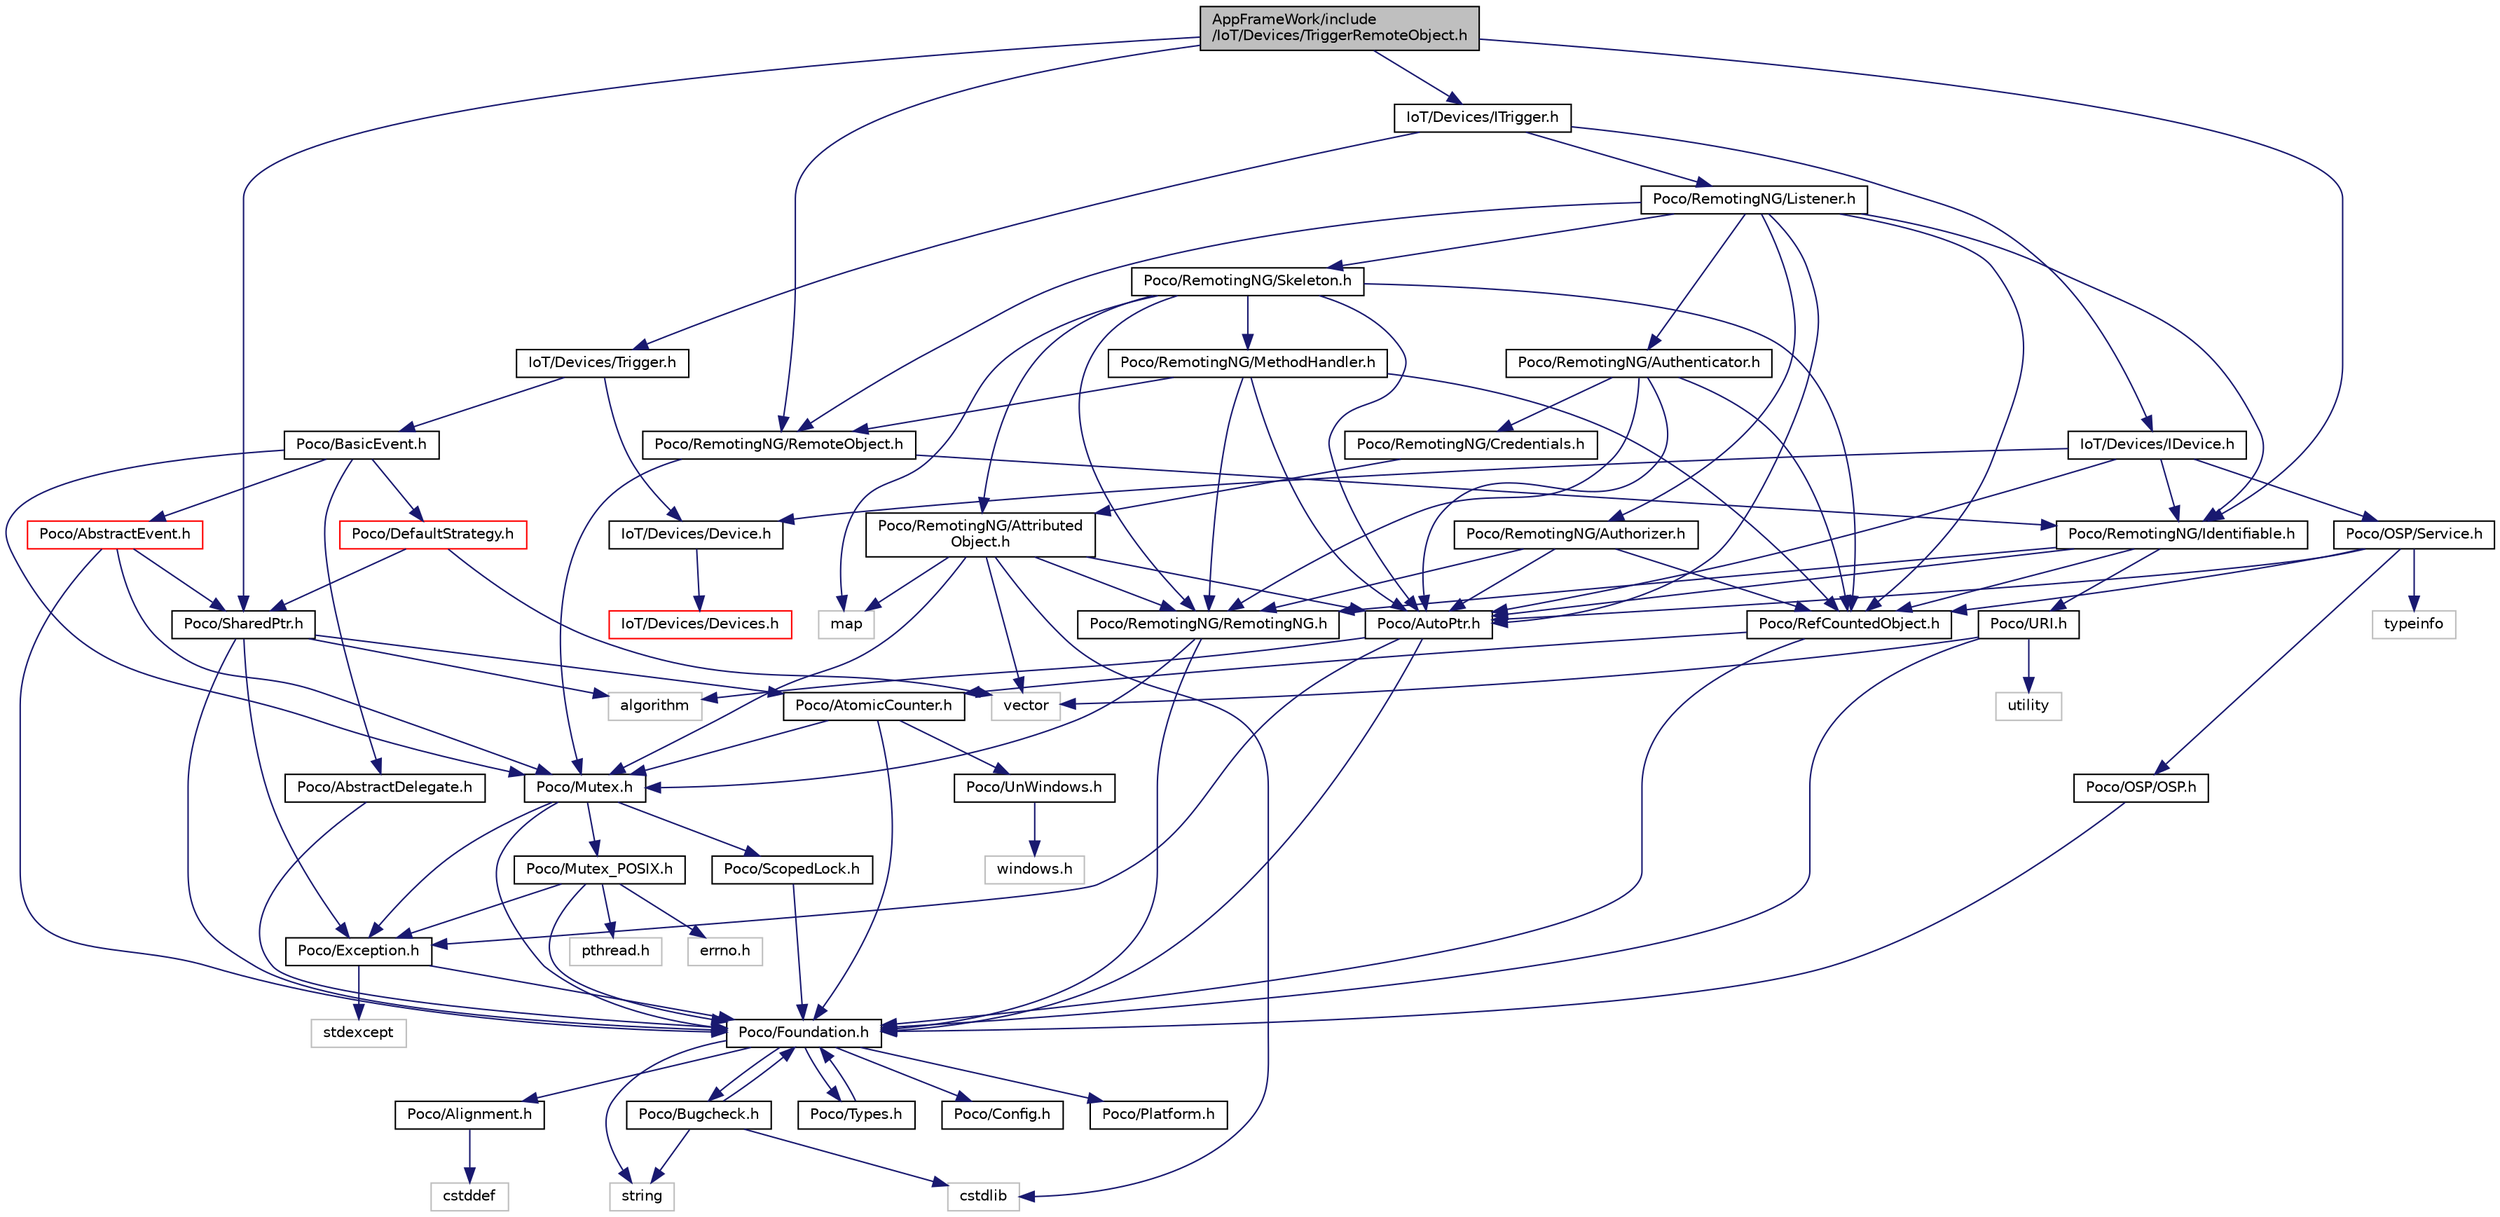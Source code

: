 digraph "AppFrameWork/include/IoT/Devices/TriggerRemoteObject.h"
{
 // LATEX_PDF_SIZE
  edge [fontname="Helvetica",fontsize="10",labelfontname="Helvetica",labelfontsize="10"];
  node [fontname="Helvetica",fontsize="10",shape=record];
  Node1 [label="AppFrameWork/include\l/IoT/Devices/TriggerRemoteObject.h",height=0.2,width=0.4,color="black", fillcolor="grey75", style="filled", fontcolor="black",tooltip=" "];
  Node1 -> Node2 [color="midnightblue",fontsize="10",style="solid"];
  Node2 [label="IoT/Devices/ITrigger.h",height=0.2,width=0.4,color="black", fillcolor="white", style="filled",URL="$ITrigger_8h.html",tooltip=" "];
  Node2 -> Node3 [color="midnightblue",fontsize="10",style="solid"];
  Node3 [label="IoT/Devices/IDevice.h",height=0.2,width=0.4,color="black", fillcolor="white", style="filled",URL="$IDevice_8h.html",tooltip=" "];
  Node3 -> Node4 [color="midnightblue",fontsize="10",style="solid"];
  Node4 [label="IoT/Devices/Device.h",height=0.2,width=0.4,color="black", fillcolor="white", style="filled",URL="$Device_8h.html",tooltip=" "];
  Node4 -> Node5 [color="midnightblue",fontsize="10",style="solid"];
  Node5 [label="IoT/Devices/Devices.h",height=0.2,width=0.4,color="red", fillcolor="white", style="filled",URL="$Devices_8h.html",tooltip=" "];
  Node3 -> Node16 [color="midnightblue",fontsize="10",style="solid"];
  Node16 [label="Poco/AutoPtr.h",height=0.2,width=0.4,color="black", fillcolor="white", style="filled",URL="$AutoPtr_8h.html",tooltip=" "];
  Node16 -> Node7 [color="midnightblue",fontsize="10",style="solid"];
  Node7 [label="Poco/Foundation.h",height=0.2,width=0.4,color="black", fillcolor="white", style="filled",URL="$Foundation_8h.html",tooltip=" "];
  Node7 -> Node8 [color="midnightblue",fontsize="10",style="solid"];
  Node8 [label="Poco/Config.h",height=0.2,width=0.4,color="black", fillcolor="white", style="filled",URL="$Config_8h.html",tooltip=" "];
  Node7 -> Node9 [color="midnightblue",fontsize="10",style="solid"];
  Node9 [label="Poco/Platform.h",height=0.2,width=0.4,color="black", fillcolor="white", style="filled",URL="$Platform_8h.html",tooltip=" "];
  Node7 -> Node10 [color="midnightblue",fontsize="10",style="solid"];
  Node10 [label="Poco/Alignment.h",height=0.2,width=0.4,color="black", fillcolor="white", style="filled",URL="$Alignment_8h.html",tooltip=" "];
  Node10 -> Node11 [color="midnightblue",fontsize="10",style="solid"];
  Node11 [label="cstddef",height=0.2,width=0.4,color="grey75", fillcolor="white", style="filled",tooltip=" "];
  Node7 -> Node12 [color="midnightblue",fontsize="10",style="solid"];
  Node12 [label="Poco/Bugcheck.h",height=0.2,width=0.4,color="black", fillcolor="white", style="filled",URL="$Bugcheck_8h.html",tooltip=" "];
  Node12 -> Node7 [color="midnightblue",fontsize="10",style="solid"];
  Node12 -> Node13 [color="midnightblue",fontsize="10",style="solid"];
  Node13 [label="string",height=0.2,width=0.4,color="grey75", fillcolor="white", style="filled",tooltip=" "];
  Node12 -> Node14 [color="midnightblue",fontsize="10",style="solid"];
  Node14 [label="cstdlib",height=0.2,width=0.4,color="grey75", fillcolor="white", style="filled",tooltip=" "];
  Node7 -> Node15 [color="midnightblue",fontsize="10",style="solid"];
  Node15 [label="Poco/Types.h",height=0.2,width=0.4,color="black", fillcolor="white", style="filled",URL="$Types_8h.html",tooltip=" "];
  Node15 -> Node7 [color="midnightblue",fontsize="10",style="solid"];
  Node7 -> Node13 [color="midnightblue",fontsize="10",style="solid"];
  Node16 -> Node17 [color="midnightblue",fontsize="10",style="solid"];
  Node17 [label="Poco/Exception.h",height=0.2,width=0.4,color="black", fillcolor="white", style="filled",URL="$Exception_8h.html",tooltip=" "];
  Node17 -> Node7 [color="midnightblue",fontsize="10",style="solid"];
  Node17 -> Node18 [color="midnightblue",fontsize="10",style="solid"];
  Node18 [label="stdexcept",height=0.2,width=0.4,color="grey75", fillcolor="white", style="filled",tooltip=" "];
  Node16 -> Node19 [color="midnightblue",fontsize="10",style="solid"];
  Node19 [label="algorithm",height=0.2,width=0.4,color="grey75", fillcolor="white", style="filled",tooltip=" "];
  Node3 -> Node20 [color="midnightblue",fontsize="10",style="solid"];
  Node20 [label="Poco/OSP/Service.h",height=0.2,width=0.4,color="black", fillcolor="white", style="filled",URL="$Service_8h.html",tooltip=" "];
  Node20 -> Node21 [color="midnightblue",fontsize="10",style="solid"];
  Node21 [label="Poco/OSP/OSP.h",height=0.2,width=0.4,color="black", fillcolor="white", style="filled",URL="$OSP_8h.html",tooltip=" "];
  Node21 -> Node7 [color="midnightblue",fontsize="10",style="solid"];
  Node20 -> Node22 [color="midnightblue",fontsize="10",style="solid"];
  Node22 [label="Poco/RefCountedObject.h",height=0.2,width=0.4,color="black", fillcolor="white", style="filled",URL="$RefCountedObject_8h.html",tooltip=" "];
  Node22 -> Node7 [color="midnightblue",fontsize="10",style="solid"];
  Node22 -> Node23 [color="midnightblue",fontsize="10",style="solid"];
  Node23 [label="Poco/AtomicCounter.h",height=0.2,width=0.4,color="black", fillcolor="white", style="filled",URL="$AtomicCounter_8h.html",tooltip=" "];
  Node23 -> Node7 [color="midnightblue",fontsize="10",style="solid"];
  Node23 -> Node24 [color="midnightblue",fontsize="10",style="solid"];
  Node24 [label="Poco/UnWindows.h",height=0.2,width=0.4,color="black", fillcolor="white", style="filled",URL="$UnWindows_8h.html",tooltip=" "];
  Node24 -> Node25 [color="midnightblue",fontsize="10",style="solid"];
  Node25 [label="windows.h",height=0.2,width=0.4,color="grey75", fillcolor="white", style="filled",tooltip=" "];
  Node23 -> Node26 [color="midnightblue",fontsize="10",style="solid"];
  Node26 [label="Poco/Mutex.h",height=0.2,width=0.4,color="black", fillcolor="white", style="filled",URL="$Mutex_8h.html",tooltip=" "];
  Node26 -> Node7 [color="midnightblue",fontsize="10",style="solid"];
  Node26 -> Node17 [color="midnightblue",fontsize="10",style="solid"];
  Node26 -> Node27 [color="midnightblue",fontsize="10",style="solid"];
  Node27 [label="Poco/ScopedLock.h",height=0.2,width=0.4,color="black", fillcolor="white", style="filled",URL="$ScopedLock_8h.html",tooltip=" "];
  Node27 -> Node7 [color="midnightblue",fontsize="10",style="solid"];
  Node26 -> Node28 [color="midnightblue",fontsize="10",style="solid"];
  Node28 [label="Poco/Mutex_POSIX.h",height=0.2,width=0.4,color="black", fillcolor="white", style="filled",URL="$Mutex__POSIX_8h.html",tooltip=" "];
  Node28 -> Node7 [color="midnightblue",fontsize="10",style="solid"];
  Node28 -> Node17 [color="midnightblue",fontsize="10",style="solid"];
  Node28 -> Node29 [color="midnightblue",fontsize="10",style="solid"];
  Node29 [label="pthread.h",height=0.2,width=0.4,color="grey75", fillcolor="white", style="filled",tooltip=" "];
  Node28 -> Node30 [color="midnightblue",fontsize="10",style="solid"];
  Node30 [label="errno.h",height=0.2,width=0.4,color="grey75", fillcolor="white", style="filled",tooltip=" "];
  Node20 -> Node16 [color="midnightblue",fontsize="10",style="solid"];
  Node20 -> Node31 [color="midnightblue",fontsize="10",style="solid"];
  Node31 [label="typeinfo",height=0.2,width=0.4,color="grey75", fillcolor="white", style="filled",tooltip=" "];
  Node3 -> Node32 [color="midnightblue",fontsize="10",style="solid"];
  Node32 [label="Poco/RemotingNG/Identifiable.h",height=0.2,width=0.4,color="black", fillcolor="white", style="filled",URL="$Identifiable_8h.html",tooltip=" "];
  Node32 -> Node33 [color="midnightblue",fontsize="10",style="solid"];
  Node33 [label="Poco/RemotingNG/RemotingNG.h",height=0.2,width=0.4,color="black", fillcolor="white", style="filled",URL="$RemotingNG_8h.html",tooltip=" "];
  Node33 -> Node7 [color="midnightblue",fontsize="10",style="solid"];
  Node33 -> Node26 [color="midnightblue",fontsize="10",style="solid"];
  Node32 -> Node22 [color="midnightblue",fontsize="10",style="solid"];
  Node32 -> Node16 [color="midnightblue",fontsize="10",style="solid"];
  Node32 -> Node34 [color="midnightblue",fontsize="10",style="solid"];
  Node34 [label="Poco/URI.h",height=0.2,width=0.4,color="black", fillcolor="white", style="filled",URL="$URI_8h.html",tooltip=" "];
  Node34 -> Node7 [color="midnightblue",fontsize="10",style="solid"];
  Node34 -> Node35 [color="midnightblue",fontsize="10",style="solid"];
  Node35 [label="vector",height=0.2,width=0.4,color="grey75", fillcolor="white", style="filled",tooltip=" "];
  Node34 -> Node36 [color="midnightblue",fontsize="10",style="solid"];
  Node36 [label="utility",height=0.2,width=0.4,color="grey75", fillcolor="white", style="filled",tooltip=" "];
  Node2 -> Node37 [color="midnightblue",fontsize="10",style="solid"];
  Node37 [label="IoT/Devices/Trigger.h",height=0.2,width=0.4,color="black", fillcolor="white", style="filled",URL="$Trigger_8h.html",tooltip=" "];
  Node37 -> Node4 [color="midnightblue",fontsize="10",style="solid"];
  Node37 -> Node38 [color="midnightblue",fontsize="10",style="solid"];
  Node38 [label="Poco/BasicEvent.h",height=0.2,width=0.4,color="black", fillcolor="white", style="filled",URL="$BasicEvent_8h.html",tooltip=" "];
  Node38 -> Node39 [color="midnightblue",fontsize="10",style="solid"];
  Node39 [label="Poco/AbstractEvent.h",height=0.2,width=0.4,color="red", fillcolor="white", style="filled",URL="$AbstractEvent_8h.html",tooltip=" "];
  Node39 -> Node7 [color="midnightblue",fontsize="10",style="solid"];
  Node39 -> Node41 [color="midnightblue",fontsize="10",style="solid"];
  Node41 [label="Poco/SharedPtr.h",height=0.2,width=0.4,color="black", fillcolor="white", style="filled",URL="$SharedPtr_8h.html",tooltip=" "];
  Node41 -> Node7 [color="midnightblue",fontsize="10",style="solid"];
  Node41 -> Node17 [color="midnightblue",fontsize="10",style="solid"];
  Node41 -> Node23 [color="midnightblue",fontsize="10",style="solid"];
  Node41 -> Node19 [color="midnightblue",fontsize="10",style="solid"];
  Node39 -> Node26 [color="midnightblue",fontsize="10",style="solid"];
  Node38 -> Node71 [color="midnightblue",fontsize="10",style="solid"];
  Node71 [label="Poco/DefaultStrategy.h",height=0.2,width=0.4,color="red", fillcolor="white", style="filled",URL="$DefaultStrategy_8h.html",tooltip=" "];
  Node71 -> Node41 [color="midnightblue",fontsize="10",style="solid"];
  Node71 -> Node35 [color="midnightblue",fontsize="10",style="solid"];
  Node38 -> Node73 [color="midnightblue",fontsize="10",style="solid"];
  Node73 [label="Poco/AbstractDelegate.h",height=0.2,width=0.4,color="black", fillcolor="white", style="filled",URL="$AbstractDelegate_8h.html",tooltip=" "];
  Node73 -> Node7 [color="midnightblue",fontsize="10",style="solid"];
  Node38 -> Node26 [color="midnightblue",fontsize="10",style="solid"];
  Node2 -> Node74 [color="midnightblue",fontsize="10",style="solid"];
  Node74 [label="Poco/RemotingNG/Listener.h",height=0.2,width=0.4,color="black", fillcolor="white", style="filled",URL="$Listener_8h.html",tooltip=" "];
  Node74 -> Node32 [color="midnightblue",fontsize="10",style="solid"];
  Node74 -> Node75 [color="midnightblue",fontsize="10",style="solid"];
  Node75 [label="Poco/RemotingNG/RemoteObject.h",height=0.2,width=0.4,color="black", fillcolor="white", style="filled",URL="$RemoteObject_8h.html",tooltip=" "];
  Node75 -> Node32 [color="midnightblue",fontsize="10",style="solid"];
  Node75 -> Node26 [color="midnightblue",fontsize="10",style="solid"];
  Node74 -> Node76 [color="midnightblue",fontsize="10",style="solid"];
  Node76 [label="Poco/RemotingNG/Skeleton.h",height=0.2,width=0.4,color="black", fillcolor="white", style="filled",URL="$Skeleton_8h.html",tooltip=" "];
  Node76 -> Node33 [color="midnightblue",fontsize="10",style="solid"];
  Node76 -> Node77 [color="midnightblue",fontsize="10",style="solid"];
  Node77 [label="Poco/RemotingNG/Attributed\lObject.h",height=0.2,width=0.4,color="black", fillcolor="white", style="filled",URL="$AttributedObject_8h.html",tooltip=" "];
  Node77 -> Node33 [color="midnightblue",fontsize="10",style="solid"];
  Node77 -> Node16 [color="midnightblue",fontsize="10",style="solid"];
  Node77 -> Node26 [color="midnightblue",fontsize="10",style="solid"];
  Node77 -> Node14 [color="midnightblue",fontsize="10",style="solid"];
  Node77 -> Node35 [color="midnightblue",fontsize="10",style="solid"];
  Node77 -> Node65 [color="midnightblue",fontsize="10",style="solid"];
  Node65 [label="map",height=0.2,width=0.4,color="grey75", fillcolor="white", style="filled",tooltip=" "];
  Node76 -> Node78 [color="midnightblue",fontsize="10",style="solid"];
  Node78 [label="Poco/RemotingNG/MethodHandler.h",height=0.2,width=0.4,color="black", fillcolor="white", style="filled",URL="$MethodHandler_8h.html",tooltip=" "];
  Node78 -> Node33 [color="midnightblue",fontsize="10",style="solid"];
  Node78 -> Node75 [color="midnightblue",fontsize="10",style="solid"];
  Node78 -> Node22 [color="midnightblue",fontsize="10",style="solid"];
  Node78 -> Node16 [color="midnightblue",fontsize="10",style="solid"];
  Node76 -> Node22 [color="midnightblue",fontsize="10",style="solid"];
  Node76 -> Node16 [color="midnightblue",fontsize="10",style="solid"];
  Node76 -> Node65 [color="midnightblue",fontsize="10",style="solid"];
  Node74 -> Node79 [color="midnightblue",fontsize="10",style="solid"];
  Node79 [label="Poco/RemotingNG/Authenticator.h",height=0.2,width=0.4,color="black", fillcolor="white", style="filled",URL="$Authenticator_8h.html",tooltip=" "];
  Node79 -> Node33 [color="midnightblue",fontsize="10",style="solid"];
  Node79 -> Node80 [color="midnightblue",fontsize="10",style="solid"];
  Node80 [label="Poco/RemotingNG/Credentials.h",height=0.2,width=0.4,color="black", fillcolor="white", style="filled",URL="$Credentials_8h.html",tooltip=" "];
  Node80 -> Node77 [color="midnightblue",fontsize="10",style="solid"];
  Node79 -> Node22 [color="midnightblue",fontsize="10",style="solid"];
  Node79 -> Node16 [color="midnightblue",fontsize="10",style="solid"];
  Node74 -> Node81 [color="midnightblue",fontsize="10",style="solid"];
  Node81 [label="Poco/RemotingNG/Authorizer.h",height=0.2,width=0.4,color="black", fillcolor="white", style="filled",URL="$Authorizer_8h.html",tooltip=" "];
  Node81 -> Node33 [color="midnightblue",fontsize="10",style="solid"];
  Node81 -> Node22 [color="midnightblue",fontsize="10",style="solid"];
  Node81 -> Node16 [color="midnightblue",fontsize="10",style="solid"];
  Node74 -> Node22 [color="midnightblue",fontsize="10",style="solid"];
  Node74 -> Node16 [color="midnightblue",fontsize="10",style="solid"];
  Node1 -> Node32 [color="midnightblue",fontsize="10",style="solid"];
  Node1 -> Node75 [color="midnightblue",fontsize="10",style="solid"];
  Node1 -> Node41 [color="midnightblue",fontsize="10",style="solid"];
}
